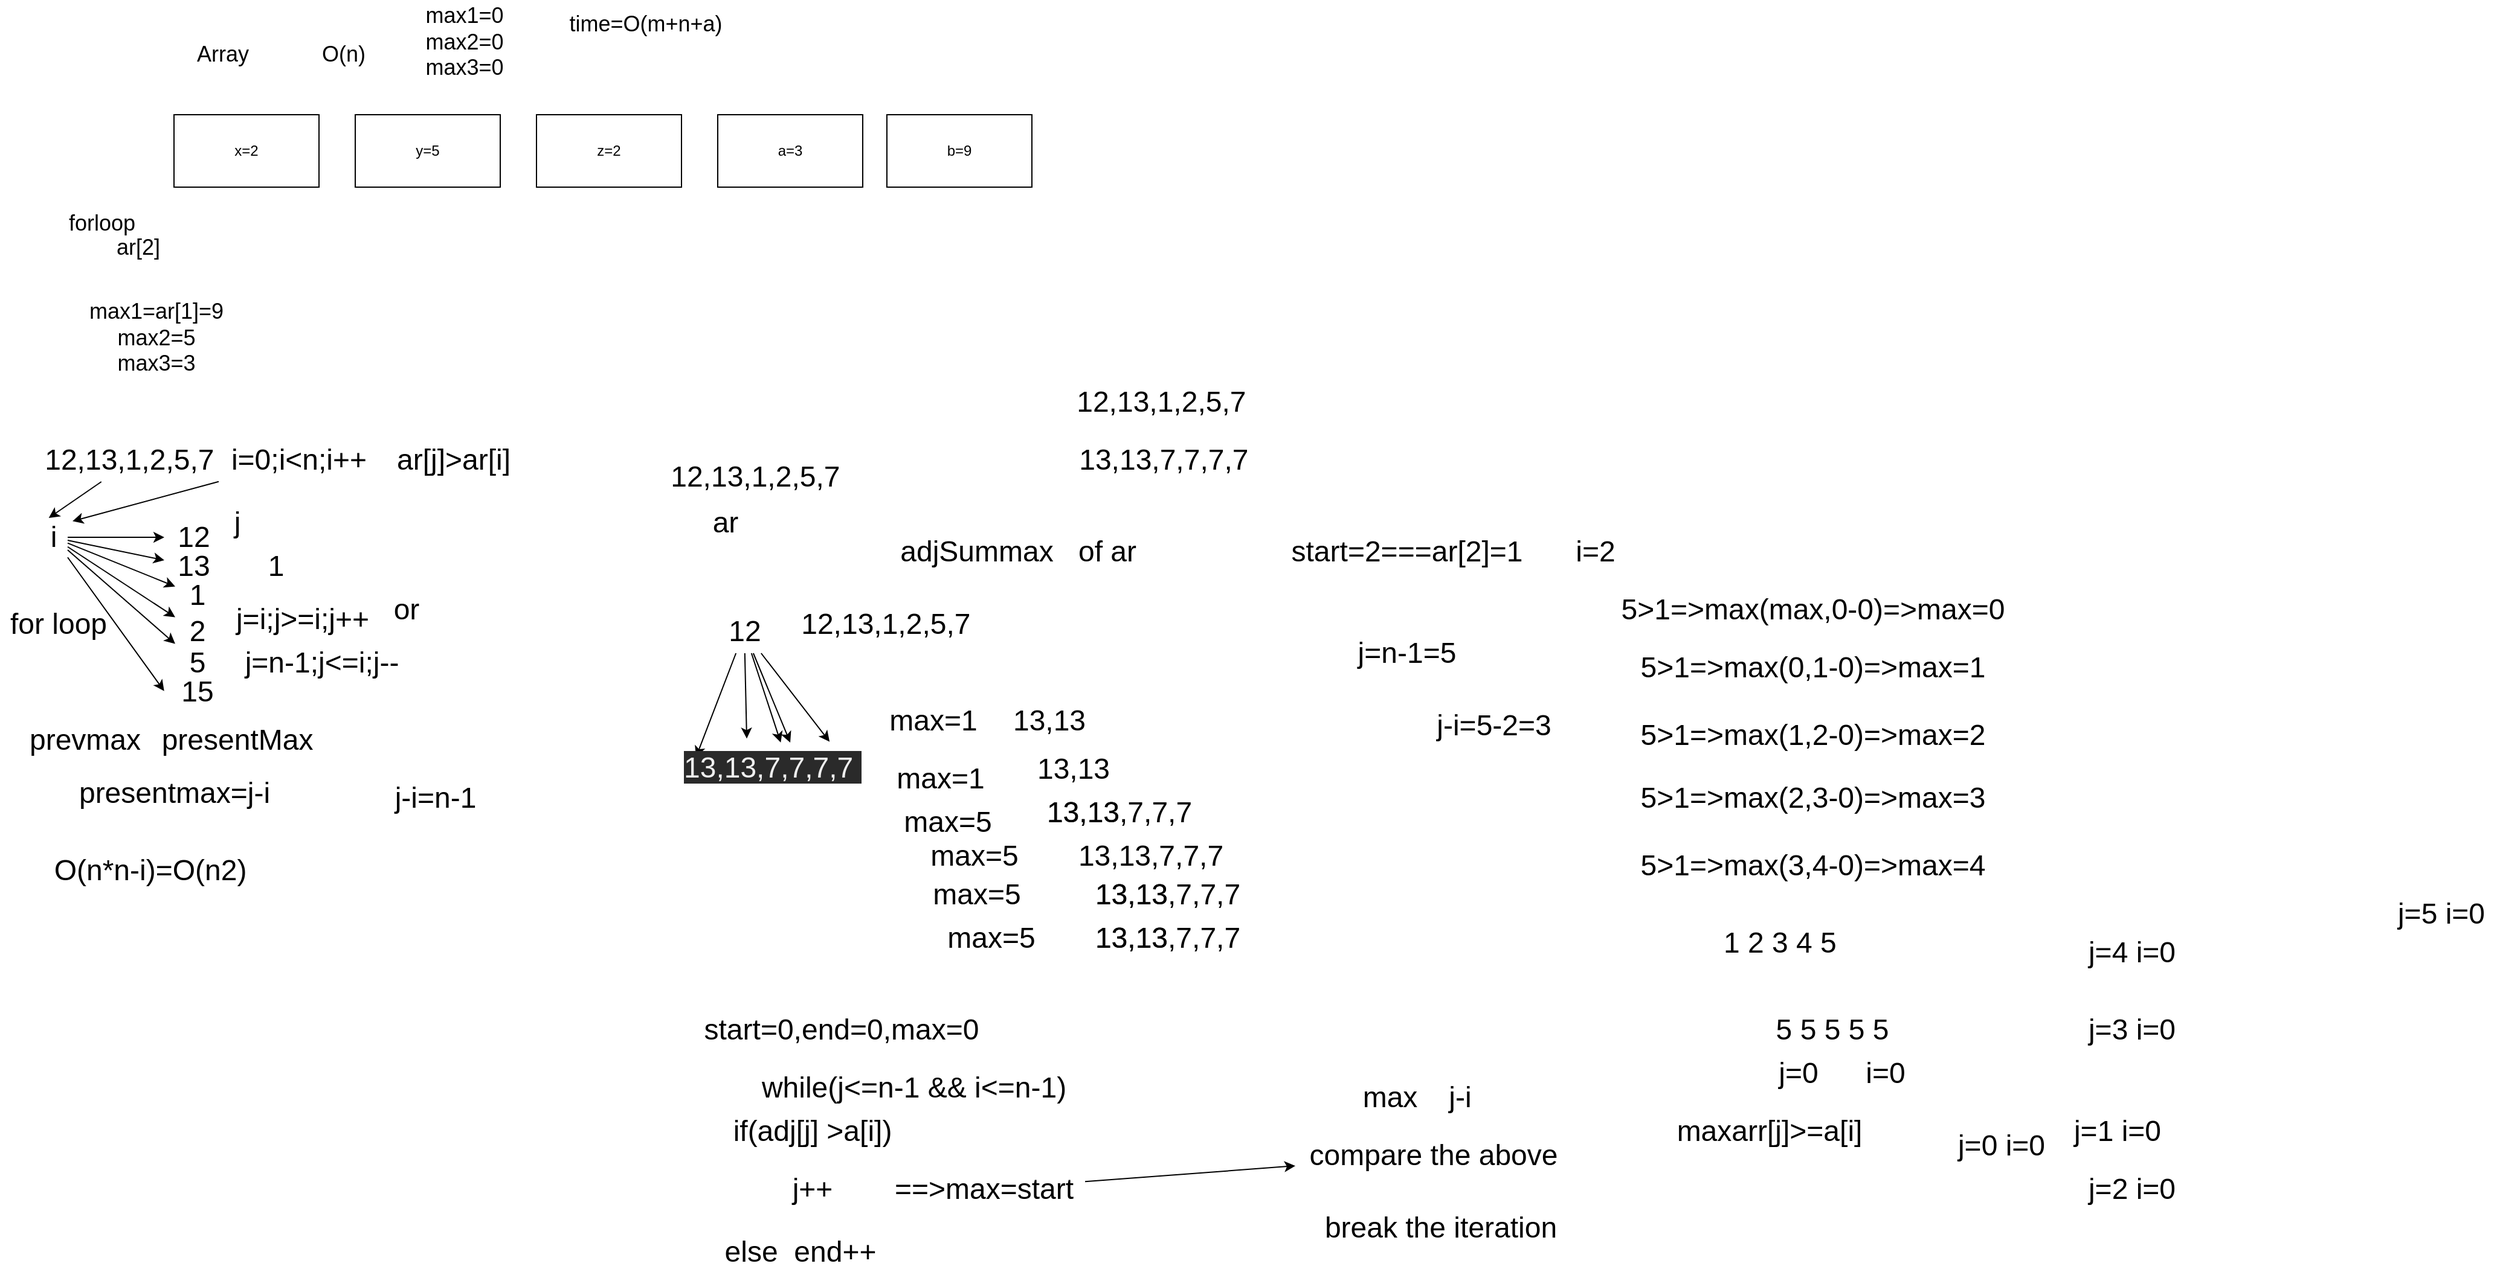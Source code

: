 <mxfile>
    <diagram id="8FTN2cISrpbAWZmOxm-j" name="Page-1">
        <mxGraphModel dx="2149" dy="587" grid="1" gridSize="12" guides="1" tooltips="1" connect="1" arrows="1" fold="1" page="1" pageScale="1" pageWidth="850" pageHeight="1100" math="0" shadow="0">
            <root>
                <mxCell id="0"/>
                <mxCell id="1" parent="0"/>
                <mxCell id="2" value="x=2" style="rounded=0;whiteSpace=wrap;html=1;" parent="1" vertex="1">
                    <mxGeometry x="140" y="140" width="120" height="60" as="geometry"/>
                </mxCell>
                <mxCell id="5" value="y=5" style="rounded=0;whiteSpace=wrap;html=1;" parent="1" vertex="1">
                    <mxGeometry x="290" y="140" width="120" height="60" as="geometry"/>
                </mxCell>
                <mxCell id="6" value="z=2" style="rounded=0;whiteSpace=wrap;html=1;" parent="1" vertex="1">
                    <mxGeometry x="440" y="140" width="120" height="60" as="geometry"/>
                </mxCell>
                <mxCell id="7" value="a=3" style="rounded=0;whiteSpace=wrap;html=1;" parent="1" vertex="1">
                    <mxGeometry x="590" y="140" width="120" height="60" as="geometry"/>
                </mxCell>
                <mxCell id="8" value="b=9" style="rounded=0;whiteSpace=wrap;html=1;" parent="1" vertex="1">
                    <mxGeometry x="730" y="140" width="120" height="60" as="geometry"/>
                </mxCell>
                <mxCell id="9" value="&lt;font style=&quot;font-size: 18px&quot;&gt;Array&lt;/font&gt;" style="text;html=1;align=center;verticalAlign=middle;resizable=0;points=[];autosize=1;strokeColor=none;fillColor=none;" parent="1" vertex="1">
                    <mxGeometry x="150" y="80" width="60" height="20" as="geometry"/>
                </mxCell>
                <mxCell id="10" value="O(n)" style="text;html=1;align=center;verticalAlign=middle;resizable=0;points=[];autosize=1;strokeColor=none;fillColor=none;fontSize=18;" parent="1" vertex="1">
                    <mxGeometry x="255" y="75" width="50" height="30" as="geometry"/>
                </mxCell>
                <mxCell id="11" value="max1=0&lt;br&gt;max2=0&lt;br&gt;max3=0" style="text;html=1;align=center;verticalAlign=middle;resizable=0;points=[];autosize=1;strokeColor=none;fillColor=none;fontSize=18;" parent="1" vertex="1">
                    <mxGeometry x="340" y="45" width="80" height="70" as="geometry"/>
                </mxCell>
                <mxCell id="12" value="time=O(m+n+a)" style="text;html=1;align=center;verticalAlign=middle;resizable=0;points=[];autosize=1;strokeColor=none;fillColor=none;fontSize=18;" parent="1" vertex="1">
                    <mxGeometry x="460" y="50" width="140" height="30" as="geometry"/>
                </mxCell>
                <mxCell id="13" value="max1=ar[1]=9&lt;br&gt;max2=5&lt;br&gt;max3=3" style="text;html=1;align=center;verticalAlign=middle;resizable=0;points=[];autosize=1;strokeColor=none;fillColor=none;fontSize=18;" parent="1" vertex="1">
                    <mxGeometry x="60" y="290" width="130" height="70" as="geometry"/>
                </mxCell>
                <mxCell id="14" value="forloop" style="text;html=1;align=center;verticalAlign=middle;resizable=0;points=[];autosize=1;strokeColor=none;fillColor=none;fontSize=18;" parent="1" vertex="1">
                    <mxGeometry x="45" y="215" width="70" height="30" as="geometry"/>
                </mxCell>
                <mxCell id="15" value="ar[2]" style="text;html=1;align=center;verticalAlign=middle;resizable=0;points=[];autosize=1;strokeColor=none;fillColor=none;fontSize=18;" parent="1" vertex="1">
                    <mxGeometry x="85" y="235" width="50" height="30" as="geometry"/>
                </mxCell>
                <mxCell id="37" style="edgeStyle=none;html=1;entryX=0.347;entryY=0.056;entryDx=0;entryDy=0;entryPerimeter=0;fontSize=24;" edge="1" parent="1" source="16" target="18">
                    <mxGeometry relative="1" as="geometry"/>
                </mxCell>
                <mxCell id="16" value="12,13,1,2,5,7&amp;nbsp;" style="text;html=1;align=center;verticalAlign=middle;resizable=0;points=[];autosize=1;strokeColor=none;fillColor=none;fontSize=24;" vertex="1" parent="1">
                    <mxGeometry x="22" y="408" width="168" height="36" as="geometry"/>
                </mxCell>
                <mxCell id="17" value="12,13,1,2,5,7&amp;nbsp;" style="text;html=1;align=center;verticalAlign=middle;resizable=0;points=[];autosize=1;strokeColor=none;fillColor=none;fontSize=24;" vertex="1" parent="1">
                    <mxGeometry x="540" y="422" width="168" height="36" as="geometry"/>
                </mxCell>
                <mxCell id="22" style="edgeStyle=none;html=1;fontSize=24;" edge="1" parent="1" source="18" target="19">
                    <mxGeometry relative="1" as="geometry"/>
                </mxCell>
                <mxCell id="29" style="edgeStyle=none;html=1;fontSize=24;" edge="1" parent="1" source="18" target="23">
                    <mxGeometry relative="1" as="geometry"/>
                </mxCell>
                <mxCell id="30" style="edgeStyle=none;html=1;fontSize=24;" edge="1" parent="1" source="18" target="24">
                    <mxGeometry relative="1" as="geometry"/>
                </mxCell>
                <mxCell id="31" style="edgeStyle=none;html=1;fontSize=24;" edge="1" parent="1" source="18" target="26">
                    <mxGeometry relative="1" as="geometry"/>
                </mxCell>
                <mxCell id="32" style="edgeStyle=none;html=1;fontSize=24;" edge="1" parent="1" source="18" target="27">
                    <mxGeometry relative="1" as="geometry"/>
                </mxCell>
                <mxCell id="33" style="edgeStyle=none;html=1;entryX=-0.065;entryY=0.481;entryDx=0;entryDy=0;entryPerimeter=0;fontSize=24;" edge="1" parent="1" source="18" target="28">
                    <mxGeometry relative="1" as="geometry"/>
                </mxCell>
                <mxCell id="18" value="i" style="text;html=1;align=center;verticalAlign=middle;resizable=0;points=[];autosize=1;strokeColor=none;fillColor=none;fontSize=24;" vertex="1" parent="1">
                    <mxGeometry x="28" y="472" width="24" height="36" as="geometry"/>
                </mxCell>
                <mxCell id="19" value="12&lt;br&gt;" style="text;html=1;align=center;verticalAlign=middle;resizable=0;points=[];autosize=1;strokeColor=none;fillColor=none;fontSize=24;" vertex="1" parent="1">
                    <mxGeometry x="132" y="472" width="48" height="36" as="geometry"/>
                </mxCell>
                <mxCell id="23" value="13" style="text;html=1;align=center;verticalAlign=middle;resizable=0;points=[];autosize=1;strokeColor=none;fillColor=none;fontSize=24;" vertex="1" parent="1">
                    <mxGeometry x="132" y="496" width="48" height="36" as="geometry"/>
                </mxCell>
                <mxCell id="24" value="1" style="text;html=1;align=center;verticalAlign=middle;resizable=0;points=[];autosize=1;strokeColor=none;fillColor=none;fontSize=24;" vertex="1" parent="1">
                    <mxGeometry x="141" y="520" width="36" height="36" as="geometry"/>
                </mxCell>
                <mxCell id="26" value="2" style="text;html=1;align=center;verticalAlign=middle;resizable=0;points=[];autosize=1;strokeColor=none;fillColor=none;fontSize=24;" vertex="1" parent="1">
                    <mxGeometry x="141" y="550" width="36" height="36" as="geometry"/>
                </mxCell>
                <mxCell id="27" value="5" style="text;html=1;align=center;verticalAlign=middle;resizable=0;points=[];autosize=1;strokeColor=none;fillColor=none;fontSize=24;" vertex="1" parent="1">
                    <mxGeometry x="141" y="576" width="36" height="36" as="geometry"/>
                </mxCell>
                <mxCell id="28" value="15" style="text;html=1;align=center;verticalAlign=middle;resizable=0;points=[];autosize=1;strokeColor=none;fillColor=none;fontSize=24;" vertex="1" parent="1">
                    <mxGeometry x="135" y="600" width="48" height="36" as="geometry"/>
                </mxCell>
                <mxCell id="34" value="for loop" style="text;html=1;align=center;verticalAlign=middle;resizable=0;points=[];autosize=1;strokeColor=none;fillColor=none;fontSize=24;" vertex="1" parent="1">
                    <mxGeometry x="-4" y="544" width="96" height="36" as="geometry"/>
                </mxCell>
                <mxCell id="38" value="j" style="text;html=1;align=center;verticalAlign=middle;resizable=0;points=[];autosize=1;strokeColor=none;fillColor=none;fontSize=24;" vertex="1" parent="1">
                    <mxGeometry x="180" y="460" width="24" height="36" as="geometry"/>
                </mxCell>
                <mxCell id="39" value="presentmax=j-i" style="text;html=1;align=center;verticalAlign=middle;resizable=0;points=[];autosize=1;strokeColor=none;fillColor=none;fontSize=24;" vertex="1" parent="1">
                    <mxGeometry x="50" y="684" width="180" height="36" as="geometry"/>
                </mxCell>
                <mxCell id="40" value="j=i;j&amp;gt;=i;j++" style="text;html=1;align=center;verticalAlign=middle;resizable=0;points=[];autosize=1;strokeColor=none;fillColor=none;fontSize=24;" vertex="1" parent="1">
                    <mxGeometry x="180" y="540" width="132" height="36" as="geometry"/>
                </mxCell>
                <mxCell id="41" value="j=n-1;j&amp;lt;=i;j--" style="text;html=1;align=center;verticalAlign=middle;resizable=0;points=[];autosize=1;strokeColor=none;fillColor=none;fontSize=24;" vertex="1" parent="1">
                    <mxGeometry x="190" y="576" width="144" height="36" as="geometry"/>
                </mxCell>
                <mxCell id="43" style="edgeStyle=none;html=1;entryX=1.167;entryY=0.13;entryDx=0;entryDy=0;entryPerimeter=0;fontSize=24;" edge="1" parent="1" source="42" target="18">
                    <mxGeometry relative="1" as="geometry"/>
                </mxCell>
                <mxCell id="42" value="i=0;i&amp;lt;n;i++" style="text;html=1;align=center;verticalAlign=middle;resizable=0;points=[];autosize=1;strokeColor=none;fillColor=none;fontSize=24;" vertex="1" parent="1">
                    <mxGeometry x="177" y="408" width="132" height="36" as="geometry"/>
                </mxCell>
                <mxCell id="44" value="or" style="text;html=1;align=center;verticalAlign=middle;resizable=0;points=[];autosize=1;strokeColor=none;fillColor=none;fontSize=24;" vertex="1" parent="1">
                    <mxGeometry x="314" y="532" width="36" height="36" as="geometry"/>
                </mxCell>
                <mxCell id="47" value="prevmax" style="text;html=1;align=center;verticalAlign=middle;resizable=0;points=[];autosize=1;strokeColor=none;fillColor=none;fontSize=24;" vertex="1" parent="1">
                    <mxGeometry x="12" y="640" width="108" height="36" as="geometry"/>
                </mxCell>
                <mxCell id="48" value="presentMax" style="text;html=1;align=center;verticalAlign=middle;resizable=0;points=[];autosize=1;strokeColor=none;fillColor=none;fontSize=24;" vertex="1" parent="1">
                    <mxGeometry x="120" y="640" width="144" height="36" as="geometry"/>
                </mxCell>
                <mxCell id="49" value="13,13,7,7,7,7&amp;nbsp;" style="text;html=1;align=center;verticalAlign=middle;resizable=0;points=[];autosize=1;strokeColor=none;fillColor=none;fontSize=24;" vertex="1" parent="1">
                    <mxGeometry x="878" y="408" width="168" height="36" as="geometry"/>
                </mxCell>
                <mxCell id="50" value="adjSummax" style="text;html=1;align=center;verticalAlign=middle;resizable=0;points=[];autosize=1;strokeColor=none;fillColor=none;fontSize=24;" vertex="1" parent="1">
                    <mxGeometry x="732" y="484" width="144" height="36" as="geometry"/>
                </mxCell>
                <mxCell id="52" value="of ar" style="text;html=1;align=center;verticalAlign=middle;resizable=0;points=[];autosize=1;strokeColor=none;fillColor=none;fontSize=24;" vertex="1" parent="1">
                    <mxGeometry x="876" y="484" width="72" height="36" as="geometry"/>
                </mxCell>
                <mxCell id="53" value="O(n*n-i)=O(n2)" style="text;html=1;align=center;verticalAlign=middle;resizable=0;points=[];autosize=1;strokeColor=none;fillColor=none;fontSize=24;" vertex="1" parent="1">
                    <mxGeometry x="30" y="748" width="180" height="36" as="geometry"/>
                </mxCell>
                <mxCell id="65" style="edgeStyle=none;html=1;entryX=0.067;entryY=0.25;entryDx=0;entryDy=0;entryPerimeter=0;fontSize=24;" edge="1" parent="1" source="59" target="62">
                    <mxGeometry relative="1" as="geometry"/>
                </mxCell>
                <mxCell id="66" style="edgeStyle=none;html=1;fontSize=24;" edge="1" parent="1" source="59" target="62">
                    <mxGeometry relative="1" as="geometry"/>
                </mxCell>
                <mxCell id="67" style="edgeStyle=none;html=1;entryX=0.5;entryY=0;entryDx=0;entryDy=0;fontSize=24;" edge="1" parent="1" source="59" target="62">
                    <mxGeometry relative="1" as="geometry"/>
                </mxCell>
                <mxCell id="68" style="edgeStyle=none;html=1;entryX=0.681;entryY=-0.014;entryDx=0;entryDy=0;entryPerimeter=0;fontSize=24;" edge="1" parent="1" source="59" target="62">
                    <mxGeometry relative="1" as="geometry"/>
                </mxCell>
                <mxCell id="70" style="edgeStyle=none;html=1;entryX=0.3;entryY=-0.069;entryDx=0;entryDy=0;entryPerimeter=0;fontSize=24;" edge="1" parent="1" source="59" target="62">
                    <mxGeometry relative="1" as="geometry"/>
                </mxCell>
                <mxCell id="59" value="12" style="text;html=1;align=center;verticalAlign=middle;resizable=0;points=[];autosize=1;strokeColor=none;fillColor=none;fontSize=24;" vertex="1" parent="1">
                    <mxGeometry x="588" y="550" width="48" height="36" as="geometry"/>
                </mxCell>
                <mxCell id="61" value="ar" style="text;html=1;align=center;verticalAlign=middle;resizable=0;points=[];autosize=1;strokeColor=none;fillColor=none;fontSize=24;" vertex="1" parent="1">
                    <mxGeometry x="578" y="460" width="36" height="36" as="geometry"/>
                </mxCell>
                <mxCell id="62" value="&lt;span style=&quot;color: rgb(240, 240, 240); font-family: helvetica; font-size: 24px; font-style: normal; font-weight: 400; letter-spacing: normal; text-align: center; text-indent: 0px; text-transform: none; word-spacing: 0px; background-color: rgb(42, 42, 42); display: inline; float: none;&quot;&gt;13,13,7,7,7,7&amp;nbsp;&lt;/span&gt;" style="text;whiteSpace=wrap;html=1;fontSize=24;" vertex="1" parent="1">
                    <mxGeometry x="560" y="660" width="180" height="48" as="geometry"/>
                </mxCell>
                <mxCell id="64" value="12,13,1,2,5,7&amp;nbsp;" style="text;html=1;align=center;verticalAlign=middle;resizable=0;points=[];autosize=1;strokeColor=none;fillColor=none;fontSize=24;" vertex="1" parent="1">
                    <mxGeometry x="648" y="544" width="168" height="36" as="geometry"/>
                </mxCell>
                <mxCell id="71" value="max=1" style="text;html=1;align=center;verticalAlign=middle;resizable=0;points=[];autosize=1;strokeColor=none;fillColor=none;fontSize=24;" vertex="1" parent="1">
                    <mxGeometry x="720" y="624" width="96" height="36" as="geometry"/>
                </mxCell>
                <mxCell id="72" value="13,13" style="text;html=1;align=center;verticalAlign=middle;resizable=0;points=[];autosize=1;strokeColor=none;fillColor=none;fontSize=24;" vertex="1" parent="1">
                    <mxGeometry x="822" y="624" width="84" height="36" as="geometry"/>
                </mxCell>
                <mxCell id="74" value="max=1" style="text;html=1;align=center;verticalAlign=middle;resizable=0;points=[];autosize=1;strokeColor=none;fillColor=none;fontSize=24;" vertex="1" parent="1">
                    <mxGeometry x="726" y="672" width="96" height="36" as="geometry"/>
                </mxCell>
                <mxCell id="75" value="13,13" style="text;html=1;align=center;verticalAlign=middle;resizable=0;points=[];autosize=1;strokeColor=none;fillColor=none;fontSize=24;" vertex="1" parent="1">
                    <mxGeometry x="842" y="664" width="84" height="36" as="geometry"/>
                </mxCell>
                <mxCell id="77" value="max=5" style="text;html=1;align=center;verticalAlign=middle;resizable=0;points=[];autosize=1;strokeColor=none;fillColor=none;fontSize=24;" vertex="1" parent="1">
                    <mxGeometry x="732" y="708" width="96" height="36" as="geometry"/>
                </mxCell>
                <mxCell id="78" value="13,13" style="text;html=1;align=center;verticalAlign=middle;resizable=0;points=[];autosize=1;strokeColor=none;fillColor=none;fontSize=24;" vertex="1" parent="1">
                    <mxGeometry x="850" y="700" width="84" height="36" as="geometry"/>
                </mxCell>
                <mxCell id="79" value="13,13,7,7,7" style="text;html=1;align=center;verticalAlign=middle;resizable=0;points=[];autosize=1;strokeColor=none;fillColor=none;fontSize=24;" vertex="1" parent="1">
                    <mxGeometry x="876" y="736" width="144" height="36" as="geometry"/>
                </mxCell>
                <mxCell id="80" value="13,13" style="text;html=1;align=center;verticalAlign=middle;resizable=0;points=[];autosize=1;strokeColor=none;fillColor=none;fontSize=24;" vertex="1" parent="1">
                    <mxGeometry x="890" y="768" width="84" height="36" as="geometry"/>
                </mxCell>
                <mxCell id="81" value="13,13" style="text;html=1;align=center;verticalAlign=middle;resizable=0;points=[];autosize=1;strokeColor=none;fillColor=none;fontSize=24;" vertex="1" parent="1">
                    <mxGeometry x="890" y="804" width="84" height="36" as="geometry"/>
                </mxCell>
                <mxCell id="82" value="max=5" style="text;html=1;align=center;verticalAlign=middle;resizable=0;points=[];autosize=1;strokeColor=none;fillColor=none;fontSize=24;" vertex="1" parent="1">
                    <mxGeometry x="754" y="736" width="96" height="36" as="geometry"/>
                </mxCell>
                <mxCell id="83" value="max=5" style="text;html=1;align=center;verticalAlign=middle;resizable=0;points=[];autosize=1;strokeColor=none;fillColor=none;fontSize=24;" vertex="1" parent="1">
                    <mxGeometry x="756" y="768" width="96" height="36" as="geometry"/>
                </mxCell>
                <mxCell id="84" value="max=5" style="text;html=1;align=center;verticalAlign=middle;resizable=0;points=[];autosize=1;strokeColor=none;fillColor=none;fontSize=24;" vertex="1" parent="1">
                    <mxGeometry x="768" y="804" width="96" height="36" as="geometry"/>
                </mxCell>
                <mxCell id="85" value="j-i" style="text;html=1;align=center;verticalAlign=middle;resizable=0;points=[];autosize=1;strokeColor=none;fillColor=none;fontSize=24;" vertex="1" parent="1">
                    <mxGeometry x="1186" y="936" width="36" height="36" as="geometry"/>
                </mxCell>
                <mxCell id="86" value="13,13,7,7,7" style="text;html=1;align=center;verticalAlign=middle;resizable=0;points=[];autosize=1;strokeColor=none;fillColor=none;fontSize=24;" vertex="1" parent="1">
                    <mxGeometry x="850" y="700" width="144" height="36" as="geometry"/>
                </mxCell>
                <mxCell id="87" value="max" style="text;html=1;align=center;verticalAlign=middle;resizable=0;points=[];autosize=1;strokeColor=none;fillColor=none;fontSize=24;" vertex="1" parent="1">
                    <mxGeometry x="1116" y="936" width="60" height="36" as="geometry"/>
                </mxCell>
                <mxCell id="89" value="compare the above" style="text;html=1;align=center;verticalAlign=middle;resizable=0;points=[];autosize=1;strokeColor=none;fillColor=none;fontSize=24;" vertex="1" parent="1">
                    <mxGeometry x="1068" y="984" width="228" height="36" as="geometry"/>
                </mxCell>
                <mxCell id="90" value="13,13,7,7,7" style="text;html=1;align=center;verticalAlign=middle;resizable=0;points=[];autosize=1;strokeColor=none;fillColor=none;fontSize=24;" vertex="1" parent="1">
                    <mxGeometry x="890" y="768" width="144" height="36" as="geometry"/>
                </mxCell>
                <mxCell id="91" value="13,13,7,7,7" style="text;html=1;align=center;verticalAlign=middle;resizable=0;points=[];autosize=1;strokeColor=none;fillColor=none;fontSize=24;" vertex="1" parent="1">
                    <mxGeometry x="890" y="804" width="144" height="36" as="geometry"/>
                </mxCell>
                <mxCell id="92" value="break the iteration" style="text;html=1;align=center;verticalAlign=middle;resizable=0;points=[];autosize=1;strokeColor=none;fillColor=none;fontSize=24;" vertex="1" parent="1">
                    <mxGeometry x="1080" y="1044" width="216" height="36" as="geometry"/>
                </mxCell>
                <mxCell id="93" value="start=0,end=0,max=0" style="text;html=1;align=center;verticalAlign=middle;resizable=0;points=[];autosize=1;strokeColor=none;fillColor=none;fontSize=24;" vertex="1" parent="1">
                    <mxGeometry x="572" y="880" width="240" height="36" as="geometry"/>
                </mxCell>
                <mxCell id="94" value="while(j&amp;lt;=n-1 &amp;amp;&amp;amp; i&amp;lt;=n-1)" style="text;html=1;align=center;verticalAlign=middle;resizable=0;points=[];autosize=1;strokeColor=none;fillColor=none;fontSize=24;" vertex="1" parent="1">
                    <mxGeometry x="614" y="928" width="276" height="36" as="geometry"/>
                </mxCell>
                <mxCell id="95" value="if(adj[j] &amp;gt;a[i])" style="text;html=1;align=center;verticalAlign=middle;resizable=0;points=[];autosize=1;strokeColor=none;fillColor=none;fontSize=24;" vertex="1" parent="1">
                    <mxGeometry x="596" y="964" width="144" height="36" as="geometry"/>
                </mxCell>
                <mxCell id="97" value="j++" style="text;html=1;align=center;verticalAlign=middle;resizable=0;points=[];autosize=1;strokeColor=none;fillColor=none;fontSize=24;" vertex="1" parent="1">
                    <mxGeometry x="644" y="1012" width="48" height="36" as="geometry"/>
                </mxCell>
                <mxCell id="98" value="else&amp;nbsp; end++" style="text;html=1;align=center;verticalAlign=middle;resizable=0;points=[];autosize=1;strokeColor=none;fillColor=none;fontSize=24;" vertex="1" parent="1">
                    <mxGeometry x="586" y="1064" width="144" height="36" as="geometry"/>
                </mxCell>
                <mxCell id="100" style="edgeStyle=none;html=1;fontSize=24;" edge="1" parent="1" source="99" target="89">
                    <mxGeometry relative="1" as="geometry"/>
                </mxCell>
                <mxCell id="99" value="==&amp;gt;max=start" style="text;html=1;align=center;verticalAlign=middle;resizable=0;points=[];autosize=1;strokeColor=none;fillColor=none;fontSize=24;" vertex="1" parent="1">
                    <mxGeometry x="726" y="1012" width="168" height="36" as="geometry"/>
                </mxCell>
                <mxCell id="101" value="ar[j]&amp;gt;ar[i]" style="text;html=1;align=center;verticalAlign=middle;resizable=0;points=[];autosize=1;strokeColor=none;fillColor=none;fontSize=24;" vertex="1" parent="1">
                    <mxGeometry x="317" y="408" width="108" height="36" as="geometry"/>
                </mxCell>
                <mxCell id="102" value="1" style="text;html=1;align=center;verticalAlign=middle;resizable=0;points=[];autosize=1;strokeColor=none;fillColor=none;fontSize=24;" vertex="1" parent="1">
                    <mxGeometry x="206" y="496" width="36" height="36" as="geometry"/>
                </mxCell>
                <mxCell id="103" value="j-i=n-1" style="text;html=1;align=center;verticalAlign=middle;resizable=0;points=[];autosize=1;strokeColor=none;fillColor=none;fontSize=24;" vertex="1" parent="1">
                    <mxGeometry x="314" y="688" width="84" height="36" as="geometry"/>
                </mxCell>
                <mxCell id="105" value="start=2===ar[2]=1" style="text;html=1;align=center;verticalAlign=middle;resizable=0;points=[];autosize=1;strokeColor=none;fillColor=none;fontSize=24;" vertex="1" parent="1">
                    <mxGeometry x="1058" y="484" width="204" height="36" as="geometry"/>
                </mxCell>
                <mxCell id="107" value="j=n-1=5" style="text;html=1;align=center;verticalAlign=middle;resizable=0;points=[];autosize=1;strokeColor=none;fillColor=none;fontSize=24;" vertex="1" parent="1">
                    <mxGeometry x="1112" y="568" width="96" height="36" as="geometry"/>
                </mxCell>
                <mxCell id="108" value="i=2" style="text;html=1;align=center;verticalAlign=middle;resizable=0;points=[];autosize=1;strokeColor=none;fillColor=none;fontSize=24;" vertex="1" parent="1">
                    <mxGeometry x="1292" y="484" width="48" height="36" as="geometry"/>
                </mxCell>
                <mxCell id="109" value="j-i=5-2=3" style="text;html=1;align=center;verticalAlign=middle;resizable=0;points=[];autosize=1;strokeColor=none;fillColor=none;fontSize=24;" vertex="1" parent="1">
                    <mxGeometry x="1178" y="628" width="108" height="36" as="geometry"/>
                </mxCell>
                <mxCell id="110" value="12,13,1,2,5,7&amp;nbsp;" style="text;html=1;align=center;verticalAlign=middle;resizable=0;points=[];autosize=1;strokeColor=none;fillColor=none;fontSize=24;" vertex="1" parent="1">
                    <mxGeometry x="876" y="360" width="168" height="36" as="geometry"/>
                </mxCell>
                <mxCell id="111" value="1 2 3 4 5&amp;nbsp;&lt;br&gt;" style="text;html=1;align=center;verticalAlign=middle;resizable=0;points=[];autosize=1;strokeColor=none;fillColor=none;fontSize=24;" vertex="1" parent="1">
                    <mxGeometry x="1412" y="808" width="120" height="36" as="geometry"/>
                </mxCell>
                <mxCell id="112" value="5 5 5 5 5" style="text;html=1;align=center;verticalAlign=middle;resizable=0;points=[];autosize=1;strokeColor=none;fillColor=none;fontSize=24;" vertex="1" parent="1">
                    <mxGeometry x="1458" y="880" width="108" height="36" as="geometry"/>
                </mxCell>
                <mxCell id="113" value="j=0" style="text;html=1;align=center;verticalAlign=middle;resizable=0;points=[];autosize=1;strokeColor=none;fillColor=none;fontSize=24;" vertex="1" parent="1">
                    <mxGeometry x="1460" y="916" width="48" height="36" as="geometry"/>
                </mxCell>
                <mxCell id="114" value="i=0" style="text;html=1;align=center;verticalAlign=middle;resizable=0;points=[];autosize=1;strokeColor=none;fillColor=none;fontSize=24;" vertex="1" parent="1">
                    <mxGeometry x="1532" y="916" width="48" height="36" as="geometry"/>
                </mxCell>
                <mxCell id="115" value="maxarr[j]&amp;gt;=a[i]" style="text;html=1;align=center;verticalAlign=middle;resizable=0;points=[];autosize=1;strokeColor=none;fillColor=none;fontSize=24;" vertex="1" parent="1">
                    <mxGeometry x="1376" y="964" width="168" height="36" as="geometry"/>
                </mxCell>
                <mxCell id="117" value="j=0 i=0" style="text;html=1;align=center;verticalAlign=middle;resizable=0;points=[];autosize=1;strokeColor=none;fillColor=none;fontSize=24;" vertex="1" parent="1">
                    <mxGeometry x="1604" y="976" width="96" height="36" as="geometry"/>
                </mxCell>
                <mxCell id="118" value="5&amp;gt;1=&amp;gt;max(max,0-0)=&amp;gt;max=0" style="text;html=1;align=center;verticalAlign=middle;resizable=0;points=[];autosize=1;strokeColor=none;fillColor=none;fontSize=24;" vertex="1" parent="1">
                    <mxGeometry x="1328" y="532" width="336" height="36" as="geometry"/>
                </mxCell>
                <mxCell id="119" value="5&amp;gt;1=&amp;gt;max(0,1-0)=&amp;gt;max=1" style="text;html=1;align=center;verticalAlign=middle;resizable=0;points=[];autosize=1;strokeColor=none;fillColor=none;fontSize=24;" vertex="1" parent="1">
                    <mxGeometry x="1346" y="580" width="300" height="36" as="geometry"/>
                </mxCell>
                <mxCell id="121" value="j=1 i=0" style="text;html=1;align=center;verticalAlign=middle;resizable=0;points=[];autosize=1;strokeColor=none;fillColor=none;fontSize=24;" vertex="1" parent="1">
                    <mxGeometry x="1700" y="964" width="96" height="36" as="geometry"/>
                </mxCell>
                <mxCell id="122" value="j=2 i=0" style="text;html=1;align=center;verticalAlign=middle;resizable=0;points=[];autosize=1;strokeColor=none;fillColor=none;fontSize=24;" vertex="1" parent="1">
                    <mxGeometry x="1712" y="1012" width="96" height="36" as="geometry"/>
                </mxCell>
                <mxCell id="123" value="5&amp;gt;1=&amp;gt;max(1,2-0)=&amp;gt;max=2" style="text;html=1;align=center;verticalAlign=middle;resizable=0;points=[];autosize=1;strokeColor=none;fillColor=none;fontSize=24;" vertex="1" parent="1">
                    <mxGeometry x="1346" y="636" width="300" height="36" as="geometry"/>
                </mxCell>
                <mxCell id="124" value="j=3 i=0" style="text;html=1;align=center;verticalAlign=middle;resizable=0;points=[];autosize=1;strokeColor=none;fillColor=none;fontSize=24;" vertex="1" parent="1">
                    <mxGeometry x="1712" y="880" width="96" height="36" as="geometry"/>
                </mxCell>
                <mxCell id="125" value="5&amp;gt;1=&amp;gt;max(2,3-0)=&amp;gt;max=3" style="text;html=1;align=center;verticalAlign=middle;resizable=0;points=[];autosize=1;strokeColor=none;fillColor=none;fontSize=24;" vertex="1" parent="1">
                    <mxGeometry x="1346" y="688" width="300" height="36" as="geometry"/>
                </mxCell>
                <mxCell id="126" value="j=4 i=0" style="text;html=1;align=center;verticalAlign=middle;resizable=0;points=[];autosize=1;strokeColor=none;fillColor=none;fontSize=24;" vertex="1" parent="1">
                    <mxGeometry x="1712" y="816" width="96" height="36" as="geometry"/>
                </mxCell>
                <mxCell id="127" value="5&amp;gt;1=&amp;gt;max(3,4-0)=&amp;gt;max=4" style="text;html=1;align=center;verticalAlign=middle;resizable=0;points=[];autosize=1;strokeColor=none;fillColor=none;fontSize=24;" vertex="1" parent="1">
                    <mxGeometry x="1346" y="744" width="300" height="36" as="geometry"/>
                </mxCell>
                <mxCell id="128" value="j=5 i=0" style="text;html=1;align=center;verticalAlign=middle;resizable=0;points=[];autosize=1;strokeColor=none;fillColor=none;fontSize=24;" vertex="1" parent="1">
                    <mxGeometry x="1968" y="784" width="96" height="36" as="geometry"/>
                </mxCell>
            </root>
        </mxGraphModel>
    </diagram>
</mxfile>